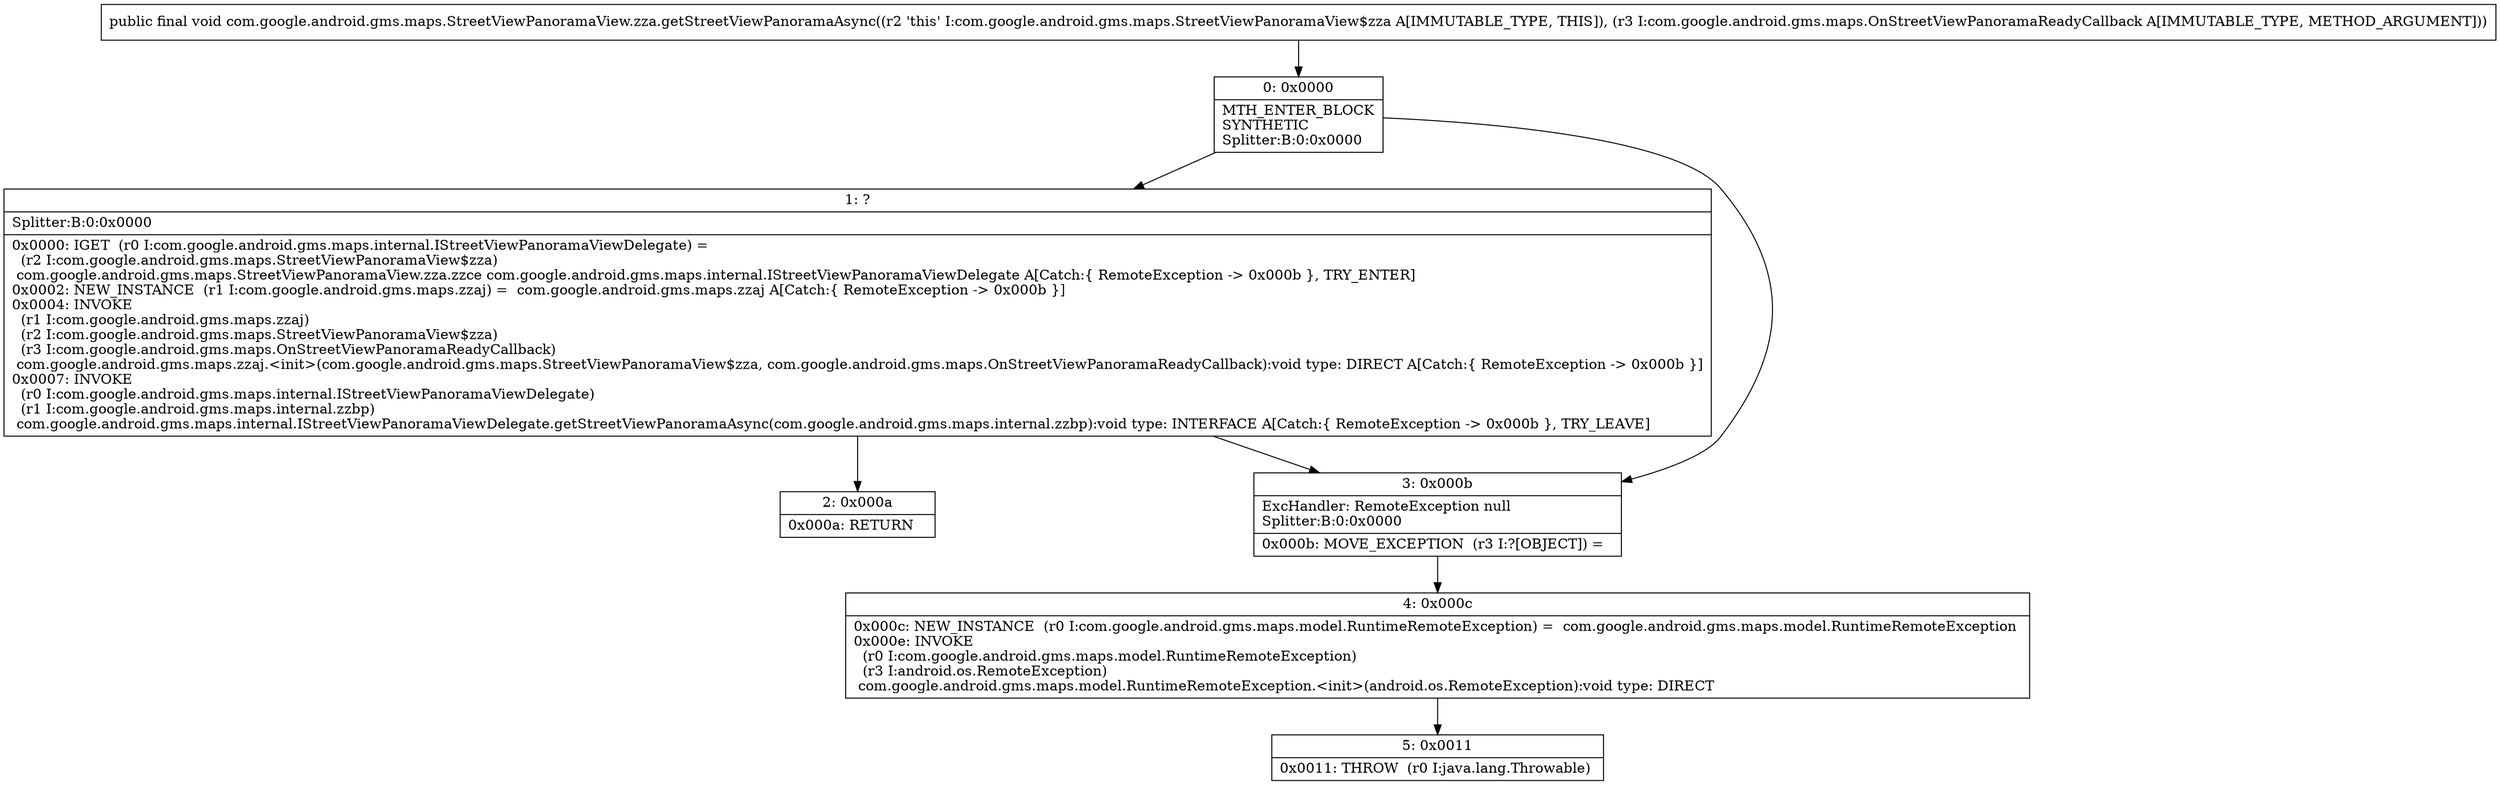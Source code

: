digraph "CFG forcom.google.android.gms.maps.StreetViewPanoramaView.zza.getStreetViewPanoramaAsync(Lcom\/google\/android\/gms\/maps\/OnStreetViewPanoramaReadyCallback;)V" {
Node_0 [shape=record,label="{0\:\ 0x0000|MTH_ENTER_BLOCK\lSYNTHETIC\lSplitter:B:0:0x0000\l}"];
Node_1 [shape=record,label="{1\:\ ?|Splitter:B:0:0x0000\l|0x0000: IGET  (r0 I:com.google.android.gms.maps.internal.IStreetViewPanoramaViewDelegate) = \l  (r2 I:com.google.android.gms.maps.StreetViewPanoramaView$zza)\l com.google.android.gms.maps.StreetViewPanoramaView.zza.zzce com.google.android.gms.maps.internal.IStreetViewPanoramaViewDelegate A[Catch:\{ RemoteException \-\> 0x000b \}, TRY_ENTER]\l0x0002: NEW_INSTANCE  (r1 I:com.google.android.gms.maps.zzaj) =  com.google.android.gms.maps.zzaj A[Catch:\{ RemoteException \-\> 0x000b \}]\l0x0004: INVOKE  \l  (r1 I:com.google.android.gms.maps.zzaj)\l  (r2 I:com.google.android.gms.maps.StreetViewPanoramaView$zza)\l  (r3 I:com.google.android.gms.maps.OnStreetViewPanoramaReadyCallback)\l com.google.android.gms.maps.zzaj.\<init\>(com.google.android.gms.maps.StreetViewPanoramaView$zza, com.google.android.gms.maps.OnStreetViewPanoramaReadyCallback):void type: DIRECT A[Catch:\{ RemoteException \-\> 0x000b \}]\l0x0007: INVOKE  \l  (r0 I:com.google.android.gms.maps.internal.IStreetViewPanoramaViewDelegate)\l  (r1 I:com.google.android.gms.maps.internal.zzbp)\l com.google.android.gms.maps.internal.IStreetViewPanoramaViewDelegate.getStreetViewPanoramaAsync(com.google.android.gms.maps.internal.zzbp):void type: INTERFACE A[Catch:\{ RemoteException \-\> 0x000b \}, TRY_LEAVE]\l}"];
Node_2 [shape=record,label="{2\:\ 0x000a|0x000a: RETURN   \l}"];
Node_3 [shape=record,label="{3\:\ 0x000b|ExcHandler: RemoteException null\lSplitter:B:0:0x0000\l|0x000b: MOVE_EXCEPTION  (r3 I:?[OBJECT]) =  \l}"];
Node_4 [shape=record,label="{4\:\ 0x000c|0x000c: NEW_INSTANCE  (r0 I:com.google.android.gms.maps.model.RuntimeRemoteException) =  com.google.android.gms.maps.model.RuntimeRemoteException \l0x000e: INVOKE  \l  (r0 I:com.google.android.gms.maps.model.RuntimeRemoteException)\l  (r3 I:android.os.RemoteException)\l com.google.android.gms.maps.model.RuntimeRemoteException.\<init\>(android.os.RemoteException):void type: DIRECT \l}"];
Node_5 [shape=record,label="{5\:\ 0x0011|0x0011: THROW  (r0 I:java.lang.Throwable) \l}"];
MethodNode[shape=record,label="{public final void com.google.android.gms.maps.StreetViewPanoramaView.zza.getStreetViewPanoramaAsync((r2 'this' I:com.google.android.gms.maps.StreetViewPanoramaView$zza A[IMMUTABLE_TYPE, THIS]), (r3 I:com.google.android.gms.maps.OnStreetViewPanoramaReadyCallback A[IMMUTABLE_TYPE, METHOD_ARGUMENT])) }"];
MethodNode -> Node_0;
Node_0 -> Node_1;
Node_0 -> Node_3;
Node_1 -> Node_2;
Node_1 -> Node_3;
Node_3 -> Node_4;
Node_4 -> Node_5;
}

